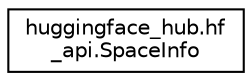 digraph "Graphical Class Hierarchy"
{
 // LATEX_PDF_SIZE
  edge [fontname="Helvetica",fontsize="10",labelfontname="Helvetica",labelfontsize="10"];
  node [fontname="Helvetica",fontsize="10",shape=record];
  rankdir="LR";
  Node0 [label="huggingface_hub.hf\l_api.SpaceInfo",height=0.2,width=0.4,color="black", fillcolor="white", style="filled",URL="$classhuggingface__hub_1_1hf__api_1_1SpaceInfo.html",tooltip=" "];
}
